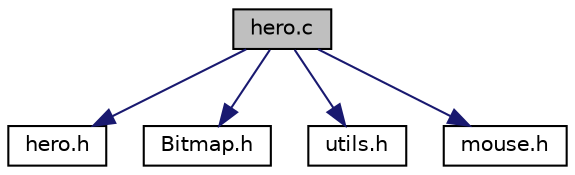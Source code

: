 digraph "hero.c"
{
  edge [fontname="Helvetica",fontsize="10",labelfontname="Helvetica",labelfontsize="10"];
  node [fontname="Helvetica",fontsize="10",shape=record];
  Node0 [label="hero.c",height=0.2,width=0.4,color="black", fillcolor="grey75", style="filled", fontcolor="black"];
  Node0 -> Node1 [color="midnightblue",fontsize="10",style="solid",fontname="Helvetica"];
  Node1 [label="hero.h",height=0.2,width=0.4,color="black", fillcolor="white", style="filled",URL="$hero_8h.html"];
  Node0 -> Node2 [color="midnightblue",fontsize="10",style="solid",fontname="Helvetica"];
  Node2 [label="Bitmap.h",height=0.2,width=0.4,color="black", fillcolor="white", style="filled",URL="$_bitmap_8h.html"];
  Node0 -> Node3 [color="midnightblue",fontsize="10",style="solid",fontname="Helvetica"];
  Node3 [label="utils.h",height=0.2,width=0.4,color="black", fillcolor="white", style="filled",URL="$utils_8h.html"];
  Node0 -> Node4 [color="midnightblue",fontsize="10",style="solid",fontname="Helvetica"];
  Node4 [label="mouse.h",height=0.2,width=0.4,color="black", fillcolor="white", style="filled",URL="$mouse_8h.html"];
}
